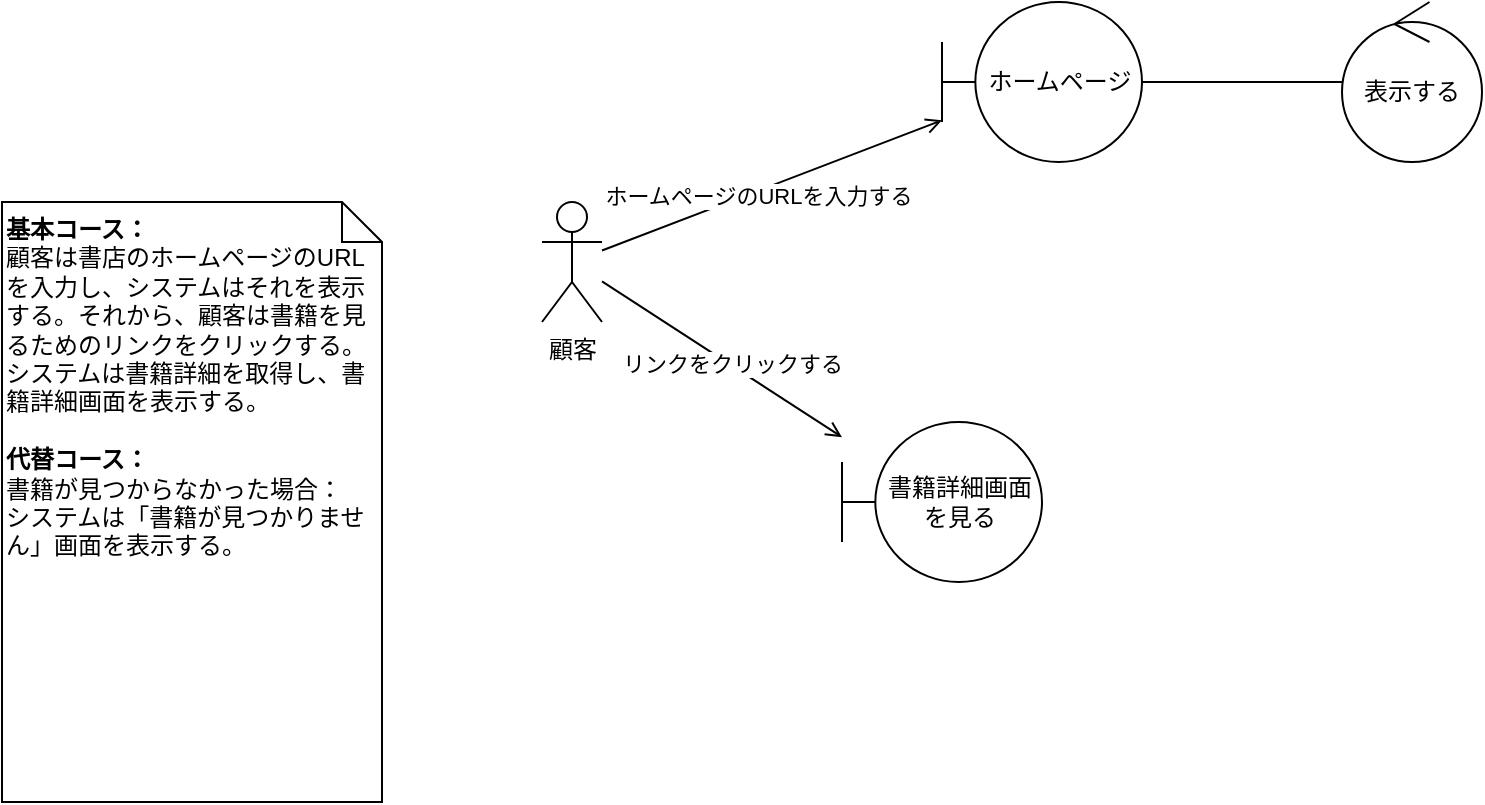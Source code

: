 <mxfile version="16.5.6" type="github">
  <diagram id="_8ZyoL8Y4La_zpmy5LaL" name="Page-1">
    <mxGraphModel dx="938" dy="850" grid="1" gridSize="10" guides="1" tooltips="1" connect="1" arrows="1" fold="1" page="1" pageScale="1" pageWidth="1169" pageHeight="827" math="0" shadow="0">
      <root>
        <mxCell id="0" />
        <mxCell id="1" parent="0" />
        <mxCell id="T5APIE9CymFZLiyWveOl-11" value="" style="rounded=0;orthogonalLoop=1;jettySize=auto;html=1;endArrow=open;endFill=0;" edge="1" parent="1" source="dx-aQ0KoJILxpsaa_ast-1" target="T5APIE9CymFZLiyWveOl-10">
          <mxGeometry relative="1" as="geometry" />
        </mxCell>
        <mxCell id="T5APIE9CymFZLiyWveOl-12" value="ホームページのURLを入力する" style="edgeLabel;html=1;align=center;verticalAlign=middle;resizable=0;points=[];" vertex="1" connectable="0" parent="T5APIE9CymFZLiyWveOl-11">
          <mxGeometry x="-0.098" y="-2" relative="1" as="geometry">
            <mxPoint as="offset" />
          </mxGeometry>
        </mxCell>
        <mxCell id="T5APIE9CymFZLiyWveOl-14" value="" style="edgeStyle=none;rounded=0;orthogonalLoop=1;jettySize=auto;html=1;endArrow=open;endFill=0;" edge="1" parent="1" source="dx-aQ0KoJILxpsaa_ast-1" target="T5APIE9CymFZLiyWveOl-13">
          <mxGeometry relative="1" as="geometry" />
        </mxCell>
        <mxCell id="T5APIE9CymFZLiyWveOl-15" value="リンクをクリックする" style="edgeLabel;html=1;align=center;verticalAlign=middle;resizable=0;points=[];" vertex="1" connectable="0" parent="T5APIE9CymFZLiyWveOl-14">
          <mxGeometry x="0.07" y="1" relative="1" as="geometry">
            <mxPoint as="offset" />
          </mxGeometry>
        </mxCell>
        <mxCell id="dx-aQ0KoJILxpsaa_ast-1" value="顧客" style="shape=umlActor;verticalLabelPosition=bottom;verticalAlign=top;html=1;outlineConnect=0;" parent="1" vertex="1">
          <mxGeometry x="300" y="190" width="30" height="60" as="geometry" />
        </mxCell>
        <mxCell id="T5APIE9CymFZLiyWveOl-3" value="&lt;b&gt;基本コース：&lt;/b&gt;&lt;br&gt;顧客は書店のホームページのURLを入力し、システムはそれを表示する。それから、顧客は書籍を見るためのリンクをクリックする。システムは書籍詳細を取得し、書籍詳細画面を表示する。&lt;br&gt;&lt;br&gt;&lt;b&gt;代替コース：&lt;br&gt;&lt;/b&gt;書籍が見つからなかった場合：&lt;br&gt;システムは「書籍が見つかりません」画面を表示する。" style="shape=note;size=20;whiteSpace=wrap;html=1;align=left;verticalAlign=top;" vertex="1" parent="1">
          <mxGeometry x="30" y="190" width="190" height="300" as="geometry" />
        </mxCell>
        <mxCell id="T5APIE9CymFZLiyWveOl-17" value="" style="edgeStyle=none;rounded=0;orthogonalLoop=1;jettySize=auto;html=1;endArrow=none;endFill=0;" edge="1" parent="1" source="T5APIE9CymFZLiyWveOl-10" target="T5APIE9CymFZLiyWveOl-16">
          <mxGeometry relative="1" as="geometry" />
        </mxCell>
        <mxCell id="T5APIE9CymFZLiyWveOl-10" value="ホームページ" style="shape=umlBoundary;whiteSpace=wrap;html=1;" vertex="1" parent="1">
          <mxGeometry x="500" y="90" width="100" height="80" as="geometry" />
        </mxCell>
        <mxCell id="T5APIE9CymFZLiyWveOl-13" value="書籍詳細画面を見る" style="shape=umlBoundary;whiteSpace=wrap;html=1;" vertex="1" parent="1">
          <mxGeometry x="450" y="300" width="100" height="80" as="geometry" />
        </mxCell>
        <mxCell id="T5APIE9CymFZLiyWveOl-16" value="表示する" style="ellipse;shape=umlControl;whiteSpace=wrap;html=1;" vertex="1" parent="1">
          <mxGeometry x="700" y="90" width="70" height="80" as="geometry" />
        </mxCell>
      </root>
    </mxGraphModel>
  </diagram>
</mxfile>
